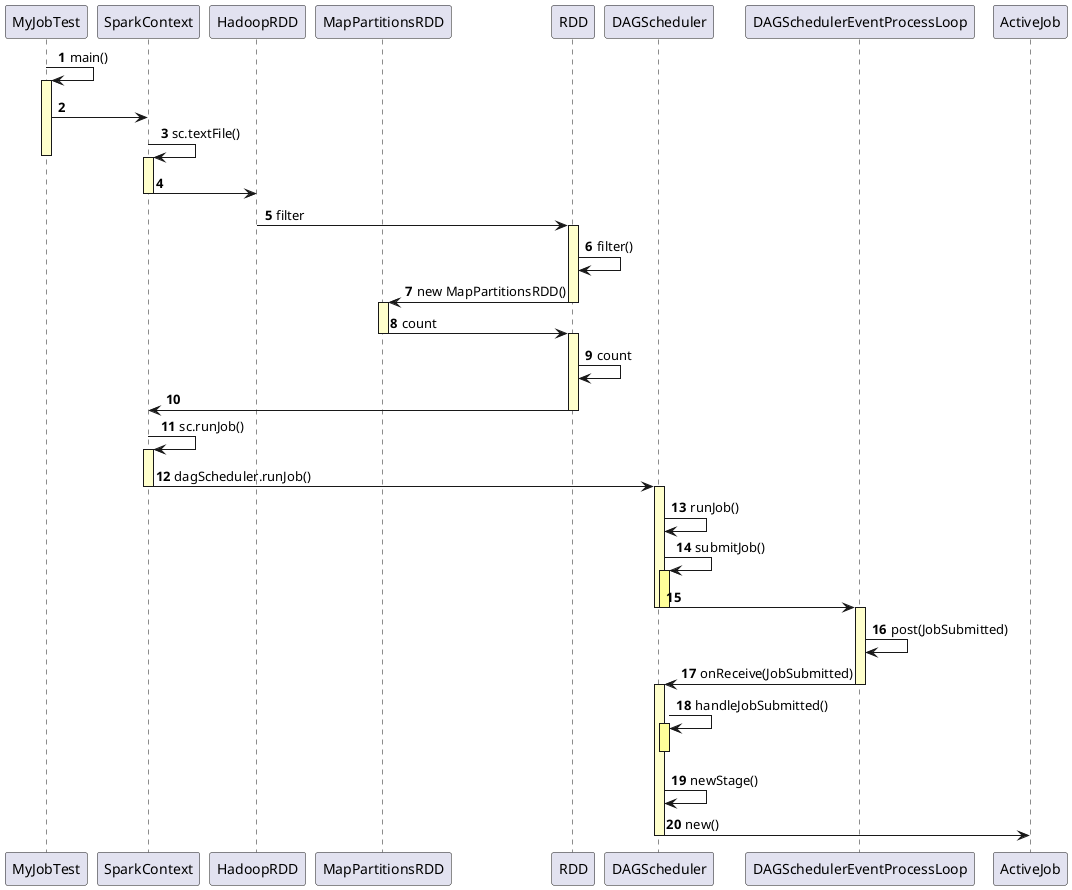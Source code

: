 @startuml

autonumber
participant MyJobTest as my
participant SparkContext as sc
participant HadoopRDD as hr
participant MapPartitionsRDD as mpr
participant RDD as r
participant DAGScheduler as dag
participant DAGSchedulerEventProcessLoop as dagsep
participant ActiveJob as aj

my -> my: main()
activate my #ffffcc

my -> sc

sc -> sc: sc.textFile()
activate sc #ffffcc
deactivate my
sc -> hr
deactivate sc

hr -> r: filter
activate r #ffffcc

r -> r: filter()
r -> mpr: new MapPartitionsRDD()
deactivate r
activate mpr #ffffcc
mpr -> r: count
deactivate mpr


activate r #ffffcc
r -> r: count
r -> sc
deactivate r

sc -> sc: sc.runJob()
activate sc #ffffcc

sc -> dag: dagScheduler.runJob()
deactivate sc

activate dag #ffffcc
dag -> dag: runJob()
dag -> dag: submitJob()
activate dag #ffff99
dag -> dagsep
deactivate dag
deactivate dag

activate dagsep #ffffcc
dagsep -> dagsep: post(JobSubmitted)

dagsep -> dag: onReceive(JobSubmitted)
deactivate dagsep
activate dag #ffffcc

dag -> dag: handleJobSubmitted()
activate dag #ffff99
deactivate dag
dag -> dag: newStage()
dag -> aj: new()
deactivate dag

@enduml

@startuml
participant DAGScheduler as dag
participant LiveListenerBus as llb
participant SparkListenerBus as slb
participant TaskSchedulerImpl as tsi
participant SchedulerBackend as sb
participant LocalBackend as lb
participant Executor as e
participant TaskRunner as tr
participant ThreadPoolExecutor as tpe

dag -> llb: post(SparkListenerJobStart)

activate llb #ffffcc
deactivate llb

dag -> dag: submitStage()
dag -> dag: submitMissingTasks()
dag -> llb
llb -> llb: post(SparkListenerStageSubmitted)

dag -> tsi
tsi -> tsi: submitTasks

activate tsi #ffffcc
tsi -> sb
sb -> sb: reviveOffers()
sb -> lb: receiveWithLogging(case ReviveOffers)
lb -> lb: reviveOffers()
lb -> e
e -> e: launchTask()
e -> tr: new()
e -> tpe
tpe -> tpe: execute(tr)


llb -> slb
slb -> slb: onPostEvent(case jobStart: SparkListenerJobStart)

deactivate dag

@enduml